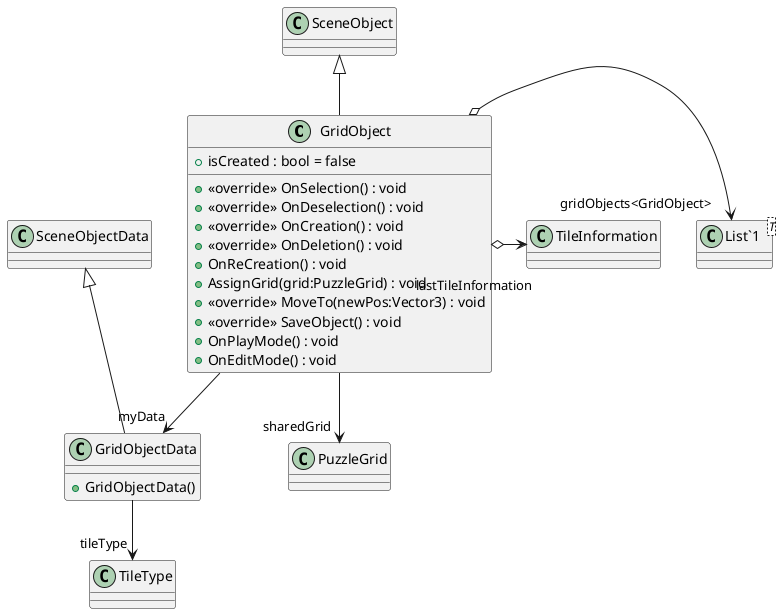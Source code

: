@startuml
class GridObject {
    + isCreated : bool = false
    + <<override>> OnSelection() : void
    + <<override>> OnDeselection() : void
    + <<override>> OnCreation() : void
    + <<override>> OnDeletion() : void
    + OnReCreation() : void
    + AssignGrid(grid:PuzzleGrid) : void
    + <<override>> MoveTo(newPos:Vector3) : void
    + <<override>> SaveObject() : void
    + OnPlayMode() : void
    + OnEditMode() : void
}
class GridObjectData {
    + GridObjectData()
}
class "List`1"<T> {
}
SceneObject <|-- GridObject
GridObject --> "sharedGrid" PuzzleGrid
GridObject o-> "gridObjects<GridObject>" "List`1"
GridObject o-> "lastTileInformation" TileInformation
GridObject --> "myData" GridObjectData
SceneObjectData <|-- GridObjectData
GridObjectData --> "tileType" TileType
@enduml
